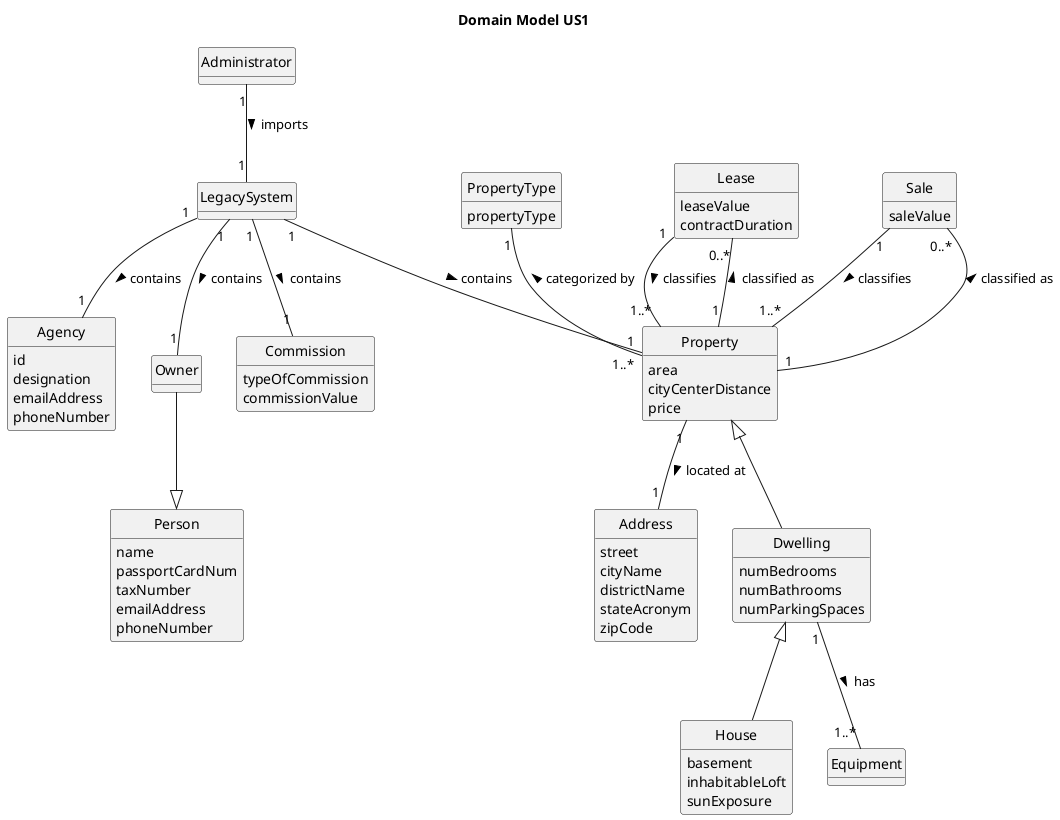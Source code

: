 @startuml
skinparam monochrome true
skinparam packageStyle rectangle
skinparam shadowing false

skinparam classAttributeIconSize 0

hide circle
hide methods

title Domain Model US1


class Administrator

class LegacySystem

class Dwelling{
    numBedrooms
    numBathrooms
    numParkingSpaces
}

class House{
    basement
    inhabitableLoft
    sunExposure
}

class Commission{
    typeOfCommission
    commissionValue
}

class Agency{
    id
    designation
    emailAddress
    phoneNumber
}

class Address{
    street
    cityName
    districtName
    stateAcronym
    zipCode
}

class PropertyType{
    propertyType
}

class Lease{
    leaseValue
    contractDuration
}

class Sale{
    saleValue
}

class Property{
    area
    cityCenterDistance
    price
}

class Person{
        name
        passportCardNum
        taxNumber
        emailAddress
        phoneNumber
}

class Owner

class Equipment

LegacySystem "1" -- "1" Property : contains >
LegacySystem "1" -- "1" Owner : contains >
LegacySystem "1" -- "1" Agency : contains >
LegacySystem "1" -- "1" Commission : contains >

Administrator "1" -- "1" LegacySystem : imports >

Property "1" -- "1" Address : located at >
Property <|-- Dwelling

PropertyType "1" -- "1..*" Property : categorized by <

Lease "0..*" -- "1" Property : classified as <
Lease "1" -- "1..*" Property : classifies >

Sale "0..*" -- "1" Property : classified as <
Sale "1" -- "1..*" Property : classifies >

Owner --|> Person

Dwelling "1" -- "1..*" Equipment : has >
Dwelling <|-- House


@enduml